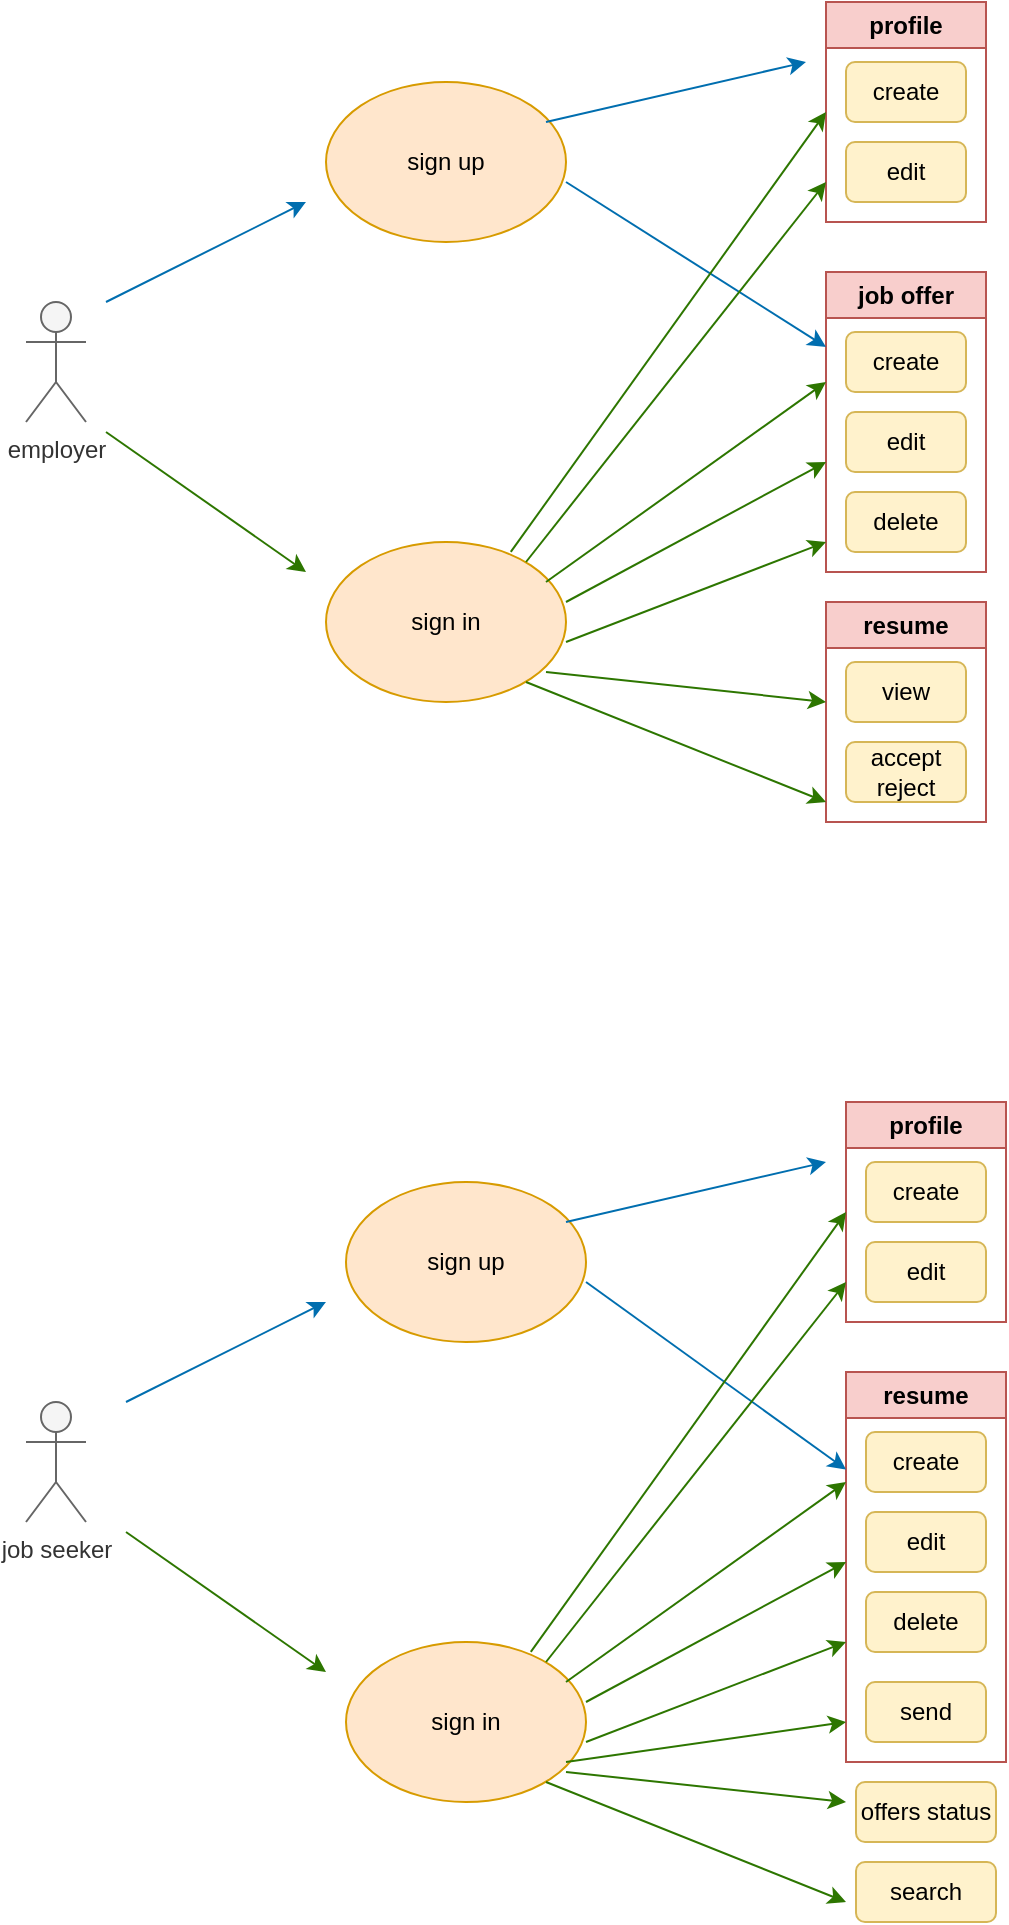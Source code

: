 <mxfile version="22.1.11" type="device">
  <diagram name="Page-1" id="7qPbTP35k7GYOws3hgi-">
    <mxGraphModel dx="988" dy="605" grid="1" gridSize="10" guides="1" tooltips="1" connect="1" arrows="1" fold="1" page="1" pageScale="1" pageWidth="850" pageHeight="1100" background="#ffffff" math="0" shadow="0">
      <root>
        <mxCell id="0" />
        <mxCell id="1" parent="0" />
        <mxCell id="noOCyW1QZhKIkGpp8HjO-1" value="employer" style="shape=umlActor;verticalLabelPosition=bottom;verticalAlign=top;html=1;outlineConnect=0;fillColor=#f5f5f5;strokeColor=#666666;fontColor=#333333;" parent="1" vertex="1">
          <mxGeometry x="40" y="160" width="30" height="60" as="geometry" />
        </mxCell>
        <mxCell id="noOCyW1QZhKIkGpp8HjO-3" value="" style="endArrow=classic;html=1;rounded=0;fillColor=#1ba1e2;strokeColor=#006EAF;" parent="1" edge="1">
          <mxGeometry width="50" height="50" relative="1" as="geometry">
            <mxPoint x="80" y="160" as="sourcePoint" />
            <mxPoint x="180" y="110" as="targetPoint" />
          </mxGeometry>
        </mxCell>
        <mxCell id="noOCyW1QZhKIkGpp8HjO-4" value="sign up" style="ellipse;whiteSpace=wrap;html=1;fillColor=#ffe6cc;strokeColor=#d79b00;" parent="1" vertex="1">
          <mxGeometry x="190" y="50" width="120" height="80" as="geometry" />
        </mxCell>
        <mxCell id="noOCyW1QZhKIkGpp8HjO-7" value="" style="endArrow=classic;html=1;rounded=0;fillColor=#60a917;strokeColor=#2D7600;" parent="1" edge="1">
          <mxGeometry width="50" height="50" relative="1" as="geometry">
            <mxPoint x="80" y="225" as="sourcePoint" />
            <mxPoint x="180" y="295" as="targetPoint" />
          </mxGeometry>
        </mxCell>
        <mxCell id="noOCyW1QZhKIkGpp8HjO-8" value="sign in" style="ellipse;whiteSpace=wrap;html=1;fillColor=#ffe6cc;strokeColor=#d79b00;" parent="1" vertex="1">
          <mxGeometry x="190" y="280" width="120" height="80" as="geometry" />
        </mxCell>
        <mxCell id="NJKcCvW-NIQRYJZBvQvQ-4" value="profile" style="swimlane;whiteSpace=wrap;html=1;fillColor=#f8cecc;strokeColor=#b85450;" vertex="1" parent="1">
          <mxGeometry x="440" y="10" width="80" height="110" as="geometry">
            <mxRectangle x="420" y="10" width="80" height="30" as="alternateBounds" />
          </mxGeometry>
        </mxCell>
        <mxCell id="NJKcCvW-NIQRYJZBvQvQ-9" value="create" style="rounded=1;whiteSpace=wrap;html=1;fillColor=#fff2cc;strokeColor=#d6b656;" vertex="1" parent="NJKcCvW-NIQRYJZBvQvQ-4">
          <mxGeometry x="10" y="30" width="60" height="30" as="geometry" />
        </mxCell>
        <mxCell id="NJKcCvW-NIQRYJZBvQvQ-10" value="edit" style="rounded=1;whiteSpace=wrap;html=1;fillColor=#fff2cc;strokeColor=#d6b656;" vertex="1" parent="NJKcCvW-NIQRYJZBvQvQ-4">
          <mxGeometry x="10" y="70" width="60" height="30" as="geometry" />
        </mxCell>
        <mxCell id="NJKcCvW-NIQRYJZBvQvQ-12" value="job offer" style="swimlane;whiteSpace=wrap;html=1;fillColor=#f8cecc;strokeColor=#b85450;" vertex="1" parent="1">
          <mxGeometry x="440" y="145" width="80" height="150" as="geometry">
            <mxRectangle x="420" y="10" width="80" height="30" as="alternateBounds" />
          </mxGeometry>
        </mxCell>
        <mxCell id="NJKcCvW-NIQRYJZBvQvQ-13" value="create" style="rounded=1;whiteSpace=wrap;html=1;fillColor=#fff2cc;strokeColor=#d6b656;" vertex="1" parent="NJKcCvW-NIQRYJZBvQvQ-12">
          <mxGeometry x="10" y="30" width="60" height="30" as="geometry" />
        </mxCell>
        <mxCell id="NJKcCvW-NIQRYJZBvQvQ-14" value="edit" style="rounded=1;whiteSpace=wrap;html=1;fillColor=#fff2cc;strokeColor=#d6b656;" vertex="1" parent="NJKcCvW-NIQRYJZBvQvQ-12">
          <mxGeometry x="10" y="70" width="60" height="30" as="geometry" />
        </mxCell>
        <mxCell id="NJKcCvW-NIQRYJZBvQvQ-15" value="delete" style="rounded=1;whiteSpace=wrap;html=1;fillColor=#fff2cc;strokeColor=#d6b656;" vertex="1" parent="NJKcCvW-NIQRYJZBvQvQ-12">
          <mxGeometry x="10" y="110" width="60" height="30" as="geometry" />
        </mxCell>
        <mxCell id="NJKcCvW-NIQRYJZBvQvQ-16" value="resume" style="swimlane;whiteSpace=wrap;html=1;fillColor=#f8cecc;strokeColor=#b85450;" vertex="1" parent="1">
          <mxGeometry x="440" y="310" width="80" height="110" as="geometry">
            <mxRectangle x="420" y="10" width="80" height="30" as="alternateBounds" />
          </mxGeometry>
        </mxCell>
        <mxCell id="NJKcCvW-NIQRYJZBvQvQ-17" value="view" style="rounded=1;whiteSpace=wrap;html=1;fillColor=#fff2cc;strokeColor=#d6b656;" vertex="1" parent="NJKcCvW-NIQRYJZBvQvQ-16">
          <mxGeometry x="10" y="30" width="60" height="30" as="geometry" />
        </mxCell>
        <mxCell id="NJKcCvW-NIQRYJZBvQvQ-18" value="accept&lt;br&gt;reject" style="rounded=1;whiteSpace=wrap;html=1;fillColor=#fff2cc;strokeColor=#d6b656;" vertex="1" parent="NJKcCvW-NIQRYJZBvQvQ-16">
          <mxGeometry x="10" y="70" width="60" height="30" as="geometry" />
        </mxCell>
        <mxCell id="NJKcCvW-NIQRYJZBvQvQ-29" value="" style="endArrow=classic;html=1;rounded=0;fillColor=#1ba1e2;strokeColor=#006EAF;" edge="1" parent="1">
          <mxGeometry width="50" height="50" relative="1" as="geometry">
            <mxPoint x="300" y="70" as="sourcePoint" />
            <mxPoint x="430" y="40" as="targetPoint" />
          </mxGeometry>
        </mxCell>
        <mxCell id="NJKcCvW-NIQRYJZBvQvQ-30" value="" style="endArrow=classic;html=1;rounded=0;entryX=0;entryY=0.25;entryDx=0;entryDy=0;fillColor=#1ba1e2;strokeColor=#006EAF;" edge="1" parent="1" target="NJKcCvW-NIQRYJZBvQvQ-12">
          <mxGeometry width="50" height="50" relative="1" as="geometry">
            <mxPoint x="310" y="100" as="sourcePoint" />
            <mxPoint x="360" y="50" as="targetPoint" />
          </mxGeometry>
        </mxCell>
        <mxCell id="NJKcCvW-NIQRYJZBvQvQ-31" value="" style="endArrow=classic;html=1;rounded=0;fillColor=#60a917;strokeColor=#2D7600;" edge="1" parent="1">
          <mxGeometry width="50" height="50" relative="1" as="geometry">
            <mxPoint x="290" y="350" as="sourcePoint" />
            <mxPoint x="440" y="410" as="targetPoint" />
          </mxGeometry>
        </mxCell>
        <mxCell id="NJKcCvW-NIQRYJZBvQvQ-32" value="" style="endArrow=classic;html=1;rounded=0;fillColor=#60a917;strokeColor=#2D7600;" edge="1" parent="1">
          <mxGeometry width="50" height="50" relative="1" as="geometry">
            <mxPoint x="300" y="345" as="sourcePoint" />
            <mxPoint x="440" y="360" as="targetPoint" />
          </mxGeometry>
        </mxCell>
        <mxCell id="NJKcCvW-NIQRYJZBvQvQ-33" value="" style="endArrow=classic;html=1;rounded=0;fillColor=#60a917;strokeColor=#2D7600;" edge="1" parent="1">
          <mxGeometry width="50" height="50" relative="1" as="geometry">
            <mxPoint x="310" y="330" as="sourcePoint" />
            <mxPoint x="440" y="280" as="targetPoint" />
          </mxGeometry>
        </mxCell>
        <mxCell id="NJKcCvW-NIQRYJZBvQvQ-34" value="" style="endArrow=classic;html=1;rounded=0;fillColor=#60a917;strokeColor=#2D7600;" edge="1" parent="1">
          <mxGeometry width="50" height="50" relative="1" as="geometry">
            <mxPoint x="310" y="310" as="sourcePoint" />
            <mxPoint x="440" y="240" as="targetPoint" />
          </mxGeometry>
        </mxCell>
        <mxCell id="NJKcCvW-NIQRYJZBvQvQ-35" value="" style="endArrow=classic;html=1;rounded=0;fillColor=#60a917;strokeColor=#2D7600;" edge="1" parent="1">
          <mxGeometry width="50" height="50" relative="1" as="geometry">
            <mxPoint x="300" y="300" as="sourcePoint" />
            <mxPoint x="440" y="200" as="targetPoint" />
          </mxGeometry>
        </mxCell>
        <mxCell id="NJKcCvW-NIQRYJZBvQvQ-36" value="" style="endArrow=classic;html=1;rounded=0;fillColor=#60a917;strokeColor=#2D7600;" edge="1" parent="1">
          <mxGeometry width="50" height="50" relative="1" as="geometry">
            <mxPoint x="290" y="290" as="sourcePoint" />
            <mxPoint x="440" y="100" as="targetPoint" />
          </mxGeometry>
        </mxCell>
        <mxCell id="NJKcCvW-NIQRYJZBvQvQ-37" value="" style="endArrow=classic;html=1;rounded=0;entryX=0;entryY=0.5;entryDx=0;entryDy=0;exitX=0.77;exitY=0.062;exitDx=0;exitDy=0;exitPerimeter=0;fillColor=#60a917;strokeColor=#2D7600;" edge="1" parent="1" source="noOCyW1QZhKIkGpp8HjO-8" target="NJKcCvW-NIQRYJZBvQvQ-4">
          <mxGeometry width="50" height="50" relative="1" as="geometry">
            <mxPoint x="270" y="280" as="sourcePoint" />
            <mxPoint x="320" y="230" as="targetPoint" />
          </mxGeometry>
        </mxCell>
        <mxCell id="NJKcCvW-NIQRYJZBvQvQ-157" value="job seeker" style="shape=umlActor;verticalLabelPosition=bottom;verticalAlign=top;html=1;outlineConnect=0;fillColor=#f5f5f5;fontColor=#333333;strokeColor=#666666;" vertex="1" parent="1">
          <mxGeometry x="40" y="710" width="30" height="60" as="geometry" />
        </mxCell>
        <mxCell id="NJKcCvW-NIQRYJZBvQvQ-158" value="" style="endArrow=classic;html=1;rounded=0;fillColor=#1ba1e2;strokeColor=#006EAF;" edge="1" parent="1">
          <mxGeometry width="50" height="50" relative="1" as="geometry">
            <mxPoint x="90" y="710" as="sourcePoint" />
            <mxPoint x="190" y="660" as="targetPoint" />
          </mxGeometry>
        </mxCell>
        <mxCell id="NJKcCvW-NIQRYJZBvQvQ-159" value="sign up" style="ellipse;whiteSpace=wrap;html=1;fillColor=#ffe6cc;strokeColor=#d79b00;" vertex="1" parent="1">
          <mxGeometry x="200" y="600" width="120" height="80" as="geometry" />
        </mxCell>
        <mxCell id="NJKcCvW-NIQRYJZBvQvQ-160" value="" style="endArrow=classic;html=1;rounded=0;fillColor=#60a917;strokeColor=#2D7600;" edge="1" parent="1">
          <mxGeometry width="50" height="50" relative="1" as="geometry">
            <mxPoint x="90" y="775" as="sourcePoint" />
            <mxPoint x="190" y="845" as="targetPoint" />
          </mxGeometry>
        </mxCell>
        <mxCell id="NJKcCvW-NIQRYJZBvQvQ-161" value="sign in" style="ellipse;whiteSpace=wrap;html=1;fillColor=#ffe6cc;strokeColor=#d79b00;" vertex="1" parent="1">
          <mxGeometry x="200" y="830" width="120" height="80" as="geometry" />
        </mxCell>
        <mxCell id="NJKcCvW-NIQRYJZBvQvQ-162" value="profile" style="swimlane;whiteSpace=wrap;html=1;fillColor=#f8cecc;strokeColor=#b85450;" vertex="1" parent="1">
          <mxGeometry x="450" y="560" width="80" height="110" as="geometry">
            <mxRectangle x="420" y="10" width="80" height="30" as="alternateBounds" />
          </mxGeometry>
        </mxCell>
        <mxCell id="NJKcCvW-NIQRYJZBvQvQ-163" value="create" style="rounded=1;whiteSpace=wrap;html=1;fillColor=#fff2cc;strokeColor=#d6b656;" vertex="1" parent="NJKcCvW-NIQRYJZBvQvQ-162">
          <mxGeometry x="10" y="30" width="60" height="30" as="geometry" />
        </mxCell>
        <mxCell id="NJKcCvW-NIQRYJZBvQvQ-164" value="edit" style="rounded=1;whiteSpace=wrap;html=1;fillColor=#fff2cc;strokeColor=#d6b656;" vertex="1" parent="NJKcCvW-NIQRYJZBvQvQ-162">
          <mxGeometry x="10" y="70" width="60" height="30" as="geometry" />
        </mxCell>
        <mxCell id="NJKcCvW-NIQRYJZBvQvQ-165" value="resume" style="swimlane;whiteSpace=wrap;html=1;fillColor=#f8cecc;strokeColor=#b85450;" vertex="1" parent="1">
          <mxGeometry x="450" y="695" width="80" height="195" as="geometry">
            <mxRectangle x="420" y="10" width="80" height="30" as="alternateBounds" />
          </mxGeometry>
        </mxCell>
        <mxCell id="NJKcCvW-NIQRYJZBvQvQ-166" value="create" style="rounded=1;whiteSpace=wrap;html=1;fillColor=#fff2cc;strokeColor=#d6b656;" vertex="1" parent="NJKcCvW-NIQRYJZBvQvQ-165">
          <mxGeometry x="10" y="30" width="60" height="30" as="geometry" />
        </mxCell>
        <mxCell id="NJKcCvW-NIQRYJZBvQvQ-167" value="edit" style="rounded=1;whiteSpace=wrap;html=1;fillColor=#fff2cc;strokeColor=#d6b656;" vertex="1" parent="NJKcCvW-NIQRYJZBvQvQ-165">
          <mxGeometry x="10" y="70" width="60" height="30" as="geometry" />
        </mxCell>
        <mxCell id="NJKcCvW-NIQRYJZBvQvQ-168" value="delete" style="rounded=1;whiteSpace=wrap;html=1;fillColor=#fff2cc;strokeColor=#d6b656;" vertex="1" parent="NJKcCvW-NIQRYJZBvQvQ-165">
          <mxGeometry x="10" y="110" width="60" height="30" as="geometry" />
        </mxCell>
        <mxCell id="NJKcCvW-NIQRYJZBvQvQ-182" value="send" style="rounded=1;whiteSpace=wrap;html=1;fillColor=#fff2cc;strokeColor=#d6b656;" vertex="1" parent="NJKcCvW-NIQRYJZBvQvQ-165">
          <mxGeometry x="10" y="155" width="60" height="30" as="geometry" />
        </mxCell>
        <mxCell id="NJKcCvW-NIQRYJZBvQvQ-172" value="" style="endArrow=classic;html=1;rounded=0;fillColor=#1ba1e2;strokeColor=#006EAF;" edge="1" parent="1">
          <mxGeometry width="50" height="50" relative="1" as="geometry">
            <mxPoint x="310" y="620" as="sourcePoint" />
            <mxPoint x="440" y="590" as="targetPoint" />
          </mxGeometry>
        </mxCell>
        <mxCell id="NJKcCvW-NIQRYJZBvQvQ-173" value="" style="endArrow=classic;html=1;rounded=0;entryX=0;entryY=0.25;entryDx=0;entryDy=0;fillColor=#1ba1e2;strokeColor=#006EAF;" edge="1" parent="1" target="NJKcCvW-NIQRYJZBvQvQ-165">
          <mxGeometry width="50" height="50" relative="1" as="geometry">
            <mxPoint x="320" y="650" as="sourcePoint" />
            <mxPoint x="370" y="600" as="targetPoint" />
          </mxGeometry>
        </mxCell>
        <mxCell id="NJKcCvW-NIQRYJZBvQvQ-174" value="" style="endArrow=classic;html=1;rounded=0;fillColor=#60a917;strokeColor=#2D7600;" edge="1" parent="1">
          <mxGeometry width="50" height="50" relative="1" as="geometry">
            <mxPoint x="300" y="900" as="sourcePoint" />
            <mxPoint x="450" y="960" as="targetPoint" />
          </mxGeometry>
        </mxCell>
        <mxCell id="NJKcCvW-NIQRYJZBvQvQ-175" value="" style="endArrow=classic;html=1;rounded=0;fillColor=#60a917;strokeColor=#2D7600;" edge="1" parent="1">
          <mxGeometry width="50" height="50" relative="1" as="geometry">
            <mxPoint x="310" y="895" as="sourcePoint" />
            <mxPoint x="450" y="910" as="targetPoint" />
          </mxGeometry>
        </mxCell>
        <mxCell id="NJKcCvW-NIQRYJZBvQvQ-176" value="" style="endArrow=classic;html=1;rounded=0;fillColor=#60a917;strokeColor=#2D7600;" edge="1" parent="1">
          <mxGeometry width="50" height="50" relative="1" as="geometry">
            <mxPoint x="320" y="880" as="sourcePoint" />
            <mxPoint x="450" y="830" as="targetPoint" />
          </mxGeometry>
        </mxCell>
        <mxCell id="NJKcCvW-NIQRYJZBvQvQ-177" value="" style="endArrow=classic;html=1;rounded=0;fillColor=#60a917;strokeColor=#2D7600;" edge="1" parent="1">
          <mxGeometry width="50" height="50" relative="1" as="geometry">
            <mxPoint x="320" y="860" as="sourcePoint" />
            <mxPoint x="450" y="790" as="targetPoint" />
          </mxGeometry>
        </mxCell>
        <mxCell id="NJKcCvW-NIQRYJZBvQvQ-178" value="" style="endArrow=classic;html=1;rounded=0;fillColor=#60a917;strokeColor=#2D7600;" edge="1" parent="1">
          <mxGeometry width="50" height="50" relative="1" as="geometry">
            <mxPoint x="310" y="850" as="sourcePoint" />
            <mxPoint x="450" y="750" as="targetPoint" />
          </mxGeometry>
        </mxCell>
        <mxCell id="NJKcCvW-NIQRYJZBvQvQ-179" value="" style="endArrow=classic;html=1;rounded=0;fillColor=#60a917;strokeColor=#2D7600;" edge="1" parent="1">
          <mxGeometry width="50" height="50" relative="1" as="geometry">
            <mxPoint x="300" y="840" as="sourcePoint" />
            <mxPoint x="450" y="650" as="targetPoint" />
          </mxGeometry>
        </mxCell>
        <mxCell id="NJKcCvW-NIQRYJZBvQvQ-180" value="" style="endArrow=classic;html=1;rounded=0;entryX=0;entryY=0.5;entryDx=0;entryDy=0;exitX=0.77;exitY=0.062;exitDx=0;exitDy=0;exitPerimeter=0;fillColor=#60a917;strokeColor=#2D7600;" edge="1" parent="1" source="NJKcCvW-NIQRYJZBvQvQ-161" target="NJKcCvW-NIQRYJZBvQvQ-162">
          <mxGeometry width="50" height="50" relative="1" as="geometry">
            <mxPoint x="280" y="830" as="sourcePoint" />
            <mxPoint x="330" y="780" as="targetPoint" />
          </mxGeometry>
        </mxCell>
        <mxCell id="NJKcCvW-NIQRYJZBvQvQ-183" value="" style="endArrow=classic;html=1;rounded=0;fillColor=#60a917;strokeColor=#2D7600;" edge="1" parent="1">
          <mxGeometry width="50" height="50" relative="1" as="geometry">
            <mxPoint x="310" y="890" as="sourcePoint" />
            <mxPoint x="450" y="870" as="targetPoint" />
          </mxGeometry>
        </mxCell>
        <mxCell id="NJKcCvW-NIQRYJZBvQvQ-184" value="offers status" style="rounded=1;whiteSpace=wrap;html=1;fillColor=#fff2cc;strokeColor=#d6b656;" vertex="1" parent="1">
          <mxGeometry x="455" y="900" width="70" height="30" as="geometry" />
        </mxCell>
        <mxCell id="NJKcCvW-NIQRYJZBvQvQ-185" value="search" style="rounded=1;whiteSpace=wrap;html=1;fillColor=#fff2cc;strokeColor=#d6b656;" vertex="1" parent="1">
          <mxGeometry x="455" y="940" width="70" height="30" as="geometry" />
        </mxCell>
      </root>
    </mxGraphModel>
  </diagram>
</mxfile>
